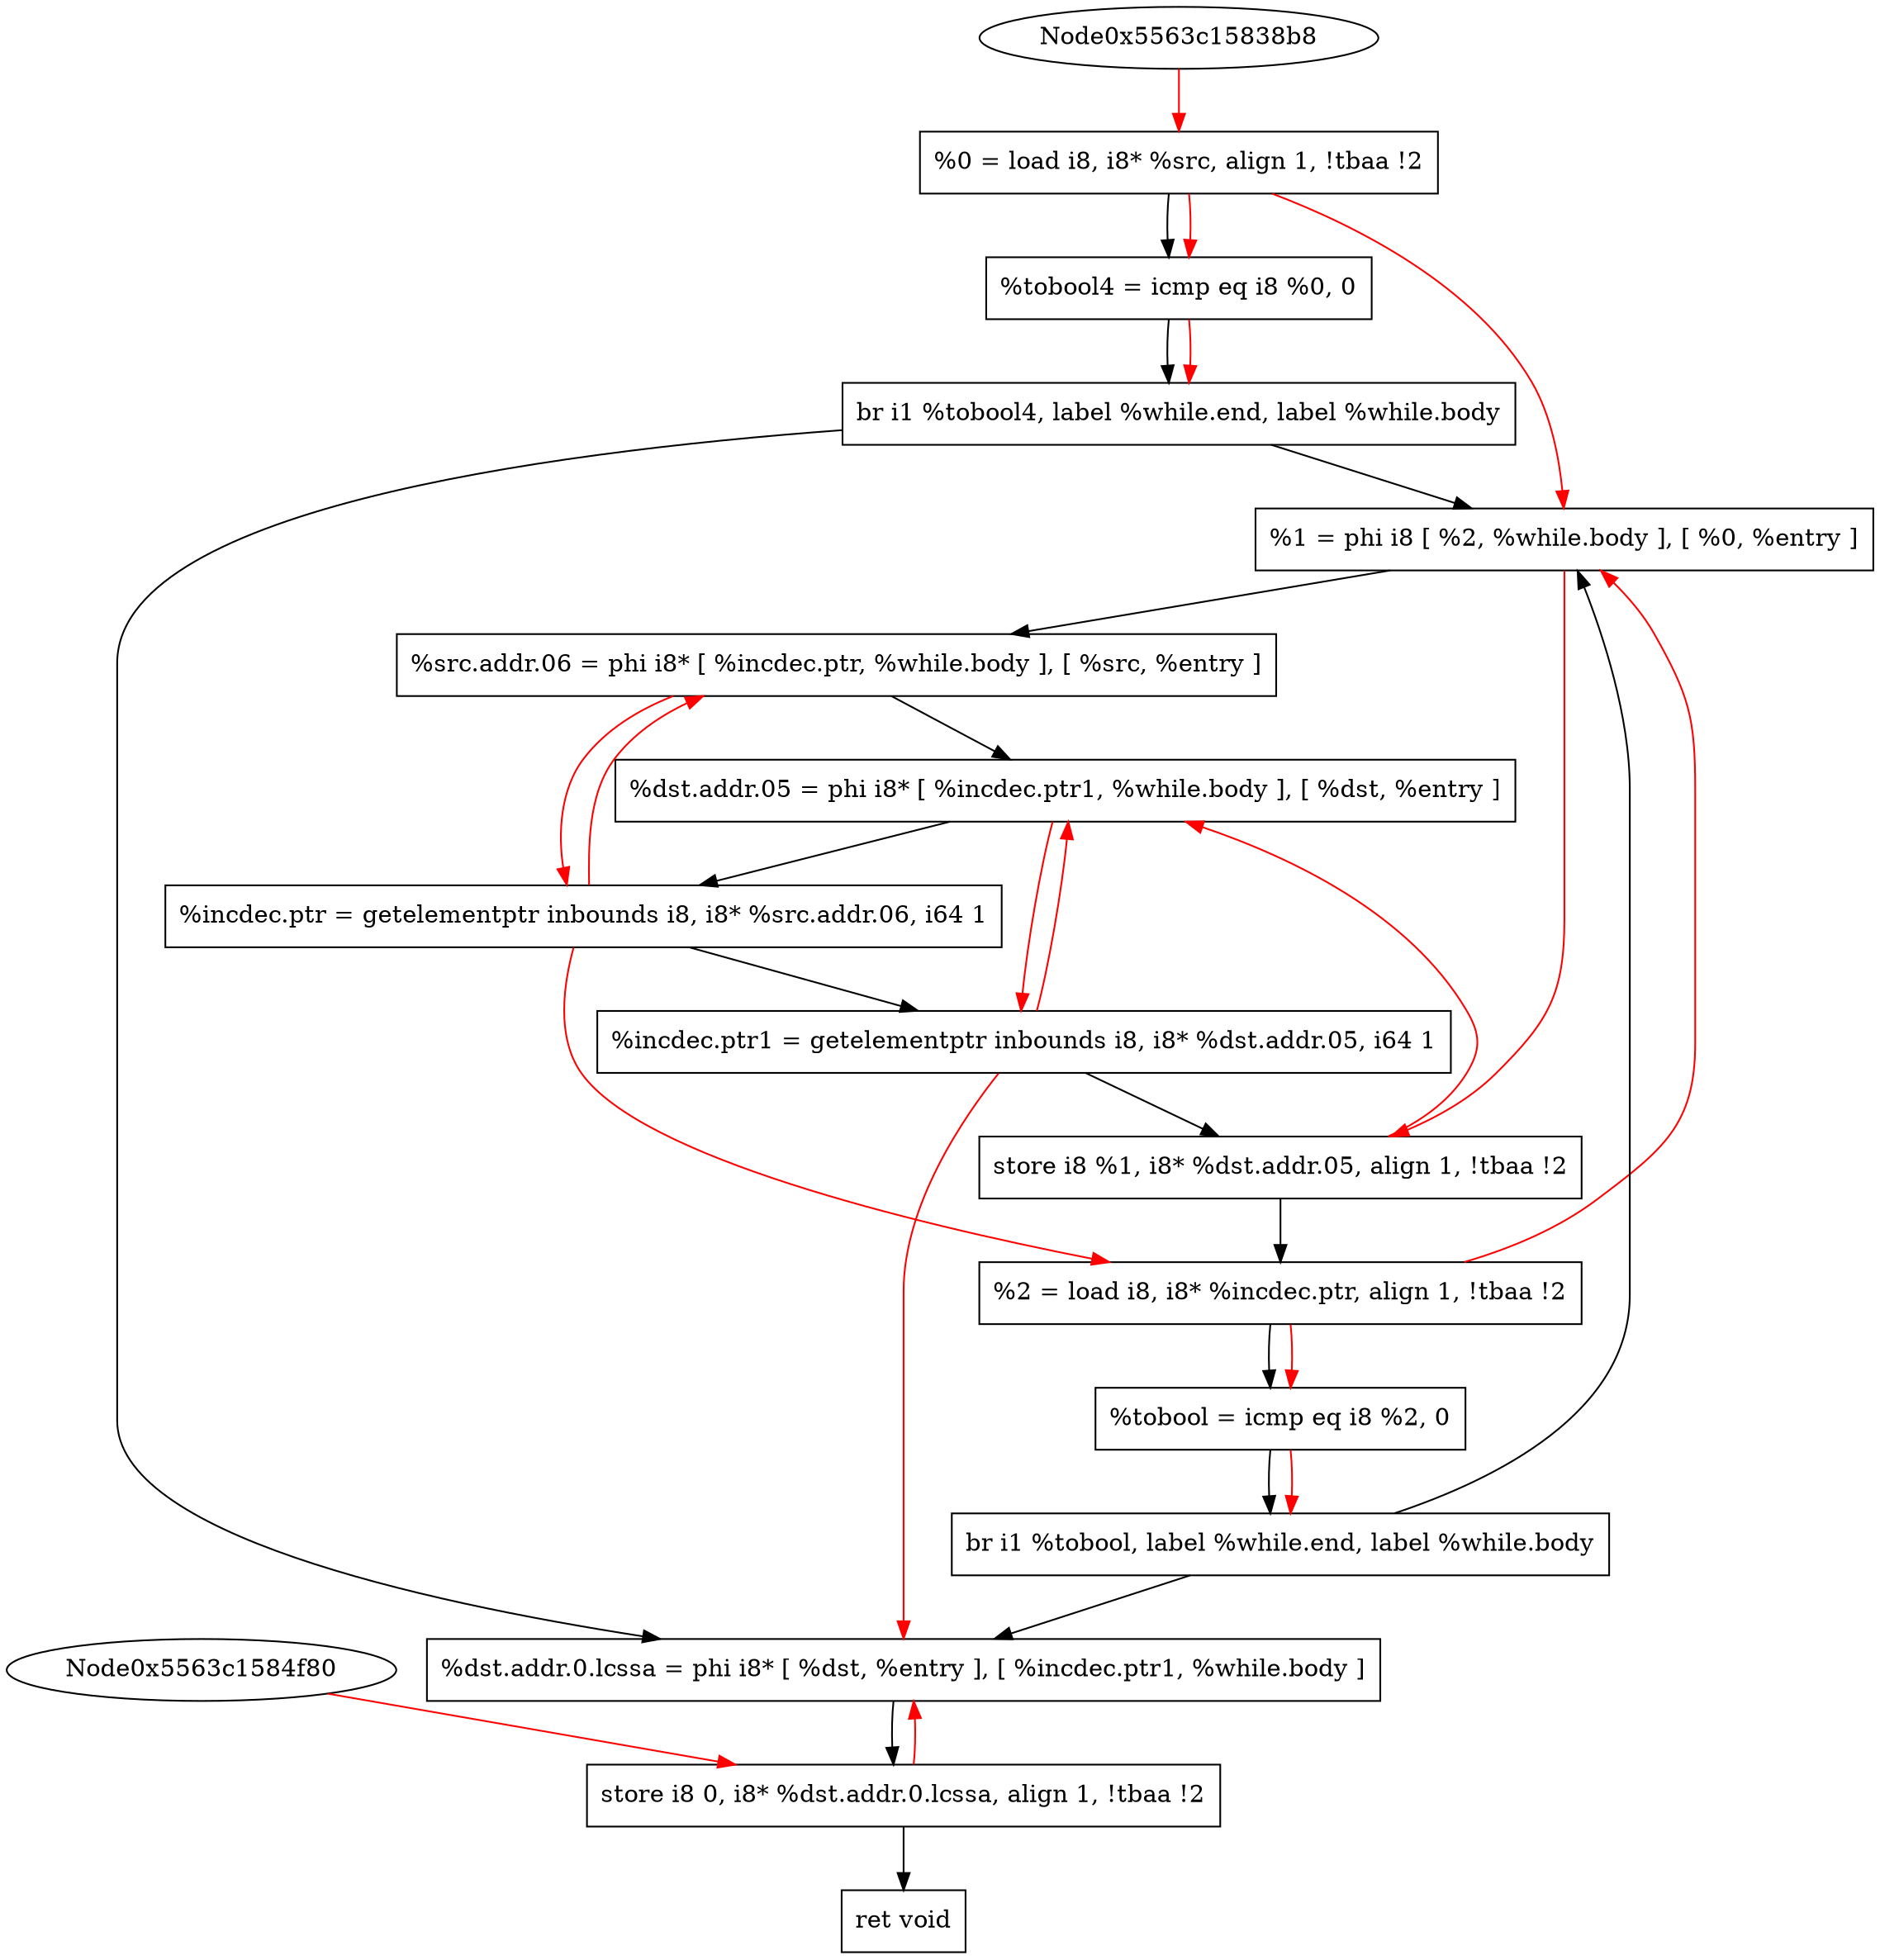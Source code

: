 digraph "CDFG for'func' function" {
	Node0x5563c1583a78[shape=record, label="  %0 = load i8, i8* %src, align 1, !tbaa !2"];
	Node0x5563c1584fe0[shape=record, label="  %tobool4 = icmp eq i8 %0, 0"];
	Node0x5563c150ddb8[shape=record, label="  br i1 %tobool4, label %while.end, label %while.body"];
	Node0x5563c1585278[shape=record, label="  %1 = phi i8 [ %2, %while.body ], [ %0, %entry ]"];
	Node0x5563c1585398[shape=record, label="  %src.addr.06 = phi i8* [ %incdec.ptr, %while.body ], [ %src, %entry ]"];
	Node0x5563c1585528[shape=record, label="  %dst.addr.05 = phi i8* [ %incdec.ptr1, %while.body ], [ %dst, %entry ]"];
	Node0x5563c1585650[shape=record, label="  %incdec.ptr = getelementptr inbounds i8, i8* %src.addr.06, i64 1"];
	Node0x5563c15856d0[shape=record, label="  %incdec.ptr1 = getelementptr inbounds i8, i8* %dst.addr.05, i64 1"];
	Node0x5563c1585750[shape=record, label="  store i8 %1, i8* %dst.addr.05, align 1, !tbaa !2"];
	Node0x5563c15854d8[shape=record, label="  %2 = load i8, i8* %incdec.ptr, align 1, !tbaa !2"];
	Node0x5563c1585de0[shape=record, label="  %tobool = icmp eq i8 %2, 0"];
	Node0x5563c1519228[shape=record, label="  br i1 %tobool, label %while.end, label %while.body"];
	Node0x5563c1585e28[shape=record, label="  %dst.addr.0.lcssa = phi i8* [ %dst, %entry ], [ %incdec.ptr1, %while.body ]"];
	Node0x5563c1585f50[shape=record, label="  store i8 0, i8* %dst.addr.0.lcssa, align 1, !tbaa !2"];
	Node0x5563c1585230[shape=record, label="  ret void"];
	Node0x5563c1583a78 -> Node0x5563c1584fe0
	Node0x5563c1584fe0 -> Node0x5563c150ddb8
	Node0x5563c150ddb8 -> Node0x5563c1585e28
	Node0x5563c150ddb8 -> Node0x5563c1585278
	Node0x5563c1585278 -> Node0x5563c1585398
	Node0x5563c1585398 -> Node0x5563c1585528
	Node0x5563c1585528 -> Node0x5563c1585650
	Node0x5563c1585650 -> Node0x5563c15856d0
	Node0x5563c15856d0 -> Node0x5563c1585750
	Node0x5563c1585750 -> Node0x5563c15854d8
	Node0x5563c15854d8 -> Node0x5563c1585de0
	Node0x5563c1585de0 -> Node0x5563c1519228
	Node0x5563c1519228 -> Node0x5563c1585e28
	Node0x5563c1519228 -> Node0x5563c1585278
	Node0x5563c1585e28 -> Node0x5563c1585f50
	Node0x5563c1585f50 -> Node0x5563c1585230
edge [color=red]
	Node0x5563c15838b8 -> Node0x5563c1583a78
	Node0x5563c1583a78 -> Node0x5563c1584fe0
	Node0x5563c1584fe0 -> Node0x5563c150ddb8
	Node0x5563c15854d8 -> Node0x5563c1585278
	Node0x5563c1583a78 -> Node0x5563c1585278
	Node0x5563c1585650 -> Node0x5563c1585398
	Node0x5563c15856d0 -> Node0x5563c1585528
	Node0x5563c1585398 -> Node0x5563c1585650
	Node0x5563c1585528 -> Node0x5563c15856d0
	Node0x5563c1585278 -> Node0x5563c1585750
	Node0x5563c1585750 -> Node0x5563c1585528
	Node0x5563c1585650 -> Node0x5563c15854d8
	Node0x5563c15854d8 -> Node0x5563c1585de0
	Node0x5563c1585de0 -> Node0x5563c1519228
	Node0x5563c15856d0 -> Node0x5563c1585e28
	Node0x5563c1584f80 -> Node0x5563c1585f50
	Node0x5563c1585f50 -> Node0x5563c1585e28
}
